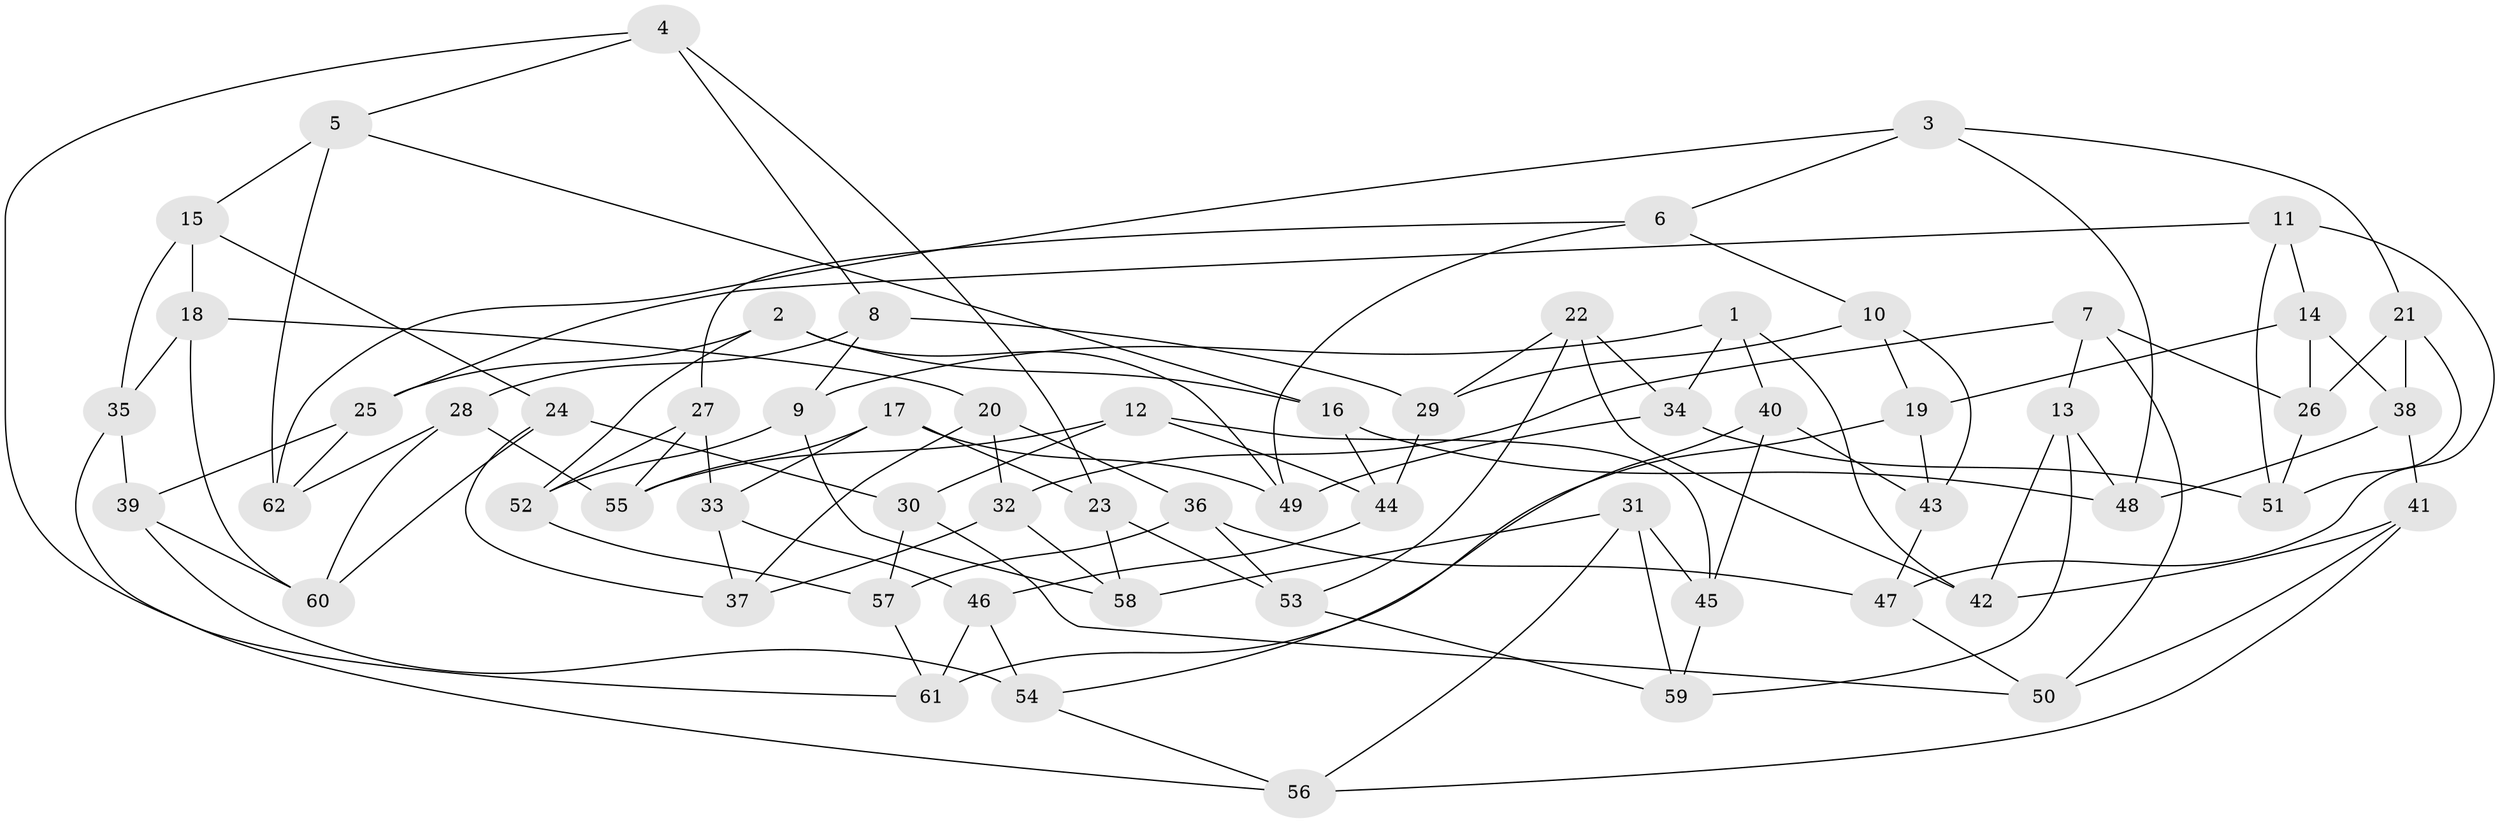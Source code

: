 // coarse degree distribution, {9: 0.1111111111111111, 6: 0.2777777777777778, 10: 0.1111111111111111, 5: 0.16666666666666666, 8: 0.05555555555555555, 7: 0.16666666666666666, 4: 0.1111111111111111}
// Generated by graph-tools (version 1.1) at 2025/20/03/04/25 18:20:51]
// undirected, 62 vertices, 124 edges
graph export_dot {
graph [start="1"]
  node [color=gray90,style=filled];
  1;
  2;
  3;
  4;
  5;
  6;
  7;
  8;
  9;
  10;
  11;
  12;
  13;
  14;
  15;
  16;
  17;
  18;
  19;
  20;
  21;
  22;
  23;
  24;
  25;
  26;
  27;
  28;
  29;
  30;
  31;
  32;
  33;
  34;
  35;
  36;
  37;
  38;
  39;
  40;
  41;
  42;
  43;
  44;
  45;
  46;
  47;
  48;
  49;
  50;
  51;
  52;
  53;
  54;
  55;
  56;
  57;
  58;
  59;
  60;
  61;
  62;
  1 -- 42;
  1 -- 9;
  1 -- 40;
  1 -- 34;
  2 -- 16;
  2 -- 25;
  2 -- 49;
  2 -- 52;
  3 -- 21;
  3 -- 62;
  3 -- 6;
  3 -- 48;
  4 -- 23;
  4 -- 5;
  4 -- 61;
  4 -- 8;
  5 -- 16;
  5 -- 62;
  5 -- 15;
  6 -- 27;
  6 -- 10;
  6 -- 49;
  7 -- 13;
  7 -- 50;
  7 -- 32;
  7 -- 26;
  8 -- 28;
  8 -- 9;
  8 -- 29;
  9 -- 52;
  9 -- 58;
  10 -- 43;
  10 -- 29;
  10 -- 19;
  11 -- 14;
  11 -- 25;
  11 -- 47;
  11 -- 51;
  12 -- 30;
  12 -- 44;
  12 -- 55;
  12 -- 45;
  13 -- 42;
  13 -- 48;
  13 -- 59;
  14 -- 19;
  14 -- 26;
  14 -- 38;
  15 -- 18;
  15 -- 35;
  15 -- 24;
  16 -- 48;
  16 -- 44;
  17 -- 33;
  17 -- 55;
  17 -- 23;
  17 -- 49;
  18 -- 35;
  18 -- 20;
  18 -- 60;
  19 -- 43;
  19 -- 61;
  20 -- 36;
  20 -- 37;
  20 -- 32;
  21 -- 38;
  21 -- 26;
  21 -- 51;
  22 -- 34;
  22 -- 53;
  22 -- 29;
  22 -- 42;
  23 -- 53;
  23 -- 58;
  24 -- 37;
  24 -- 30;
  24 -- 60;
  25 -- 62;
  25 -- 39;
  26 -- 51;
  27 -- 52;
  27 -- 55;
  27 -- 33;
  28 -- 55;
  28 -- 60;
  28 -- 62;
  29 -- 44;
  30 -- 50;
  30 -- 57;
  31 -- 58;
  31 -- 45;
  31 -- 59;
  31 -- 56;
  32 -- 58;
  32 -- 37;
  33 -- 46;
  33 -- 37;
  34 -- 49;
  34 -- 51;
  35 -- 39;
  35 -- 56;
  36 -- 53;
  36 -- 57;
  36 -- 47;
  38 -- 41;
  38 -- 48;
  39 -- 60;
  39 -- 54;
  40 -- 45;
  40 -- 54;
  40 -- 43;
  41 -- 50;
  41 -- 42;
  41 -- 56;
  43 -- 47;
  44 -- 46;
  45 -- 59;
  46 -- 61;
  46 -- 54;
  47 -- 50;
  52 -- 57;
  53 -- 59;
  54 -- 56;
  57 -- 61;
}
